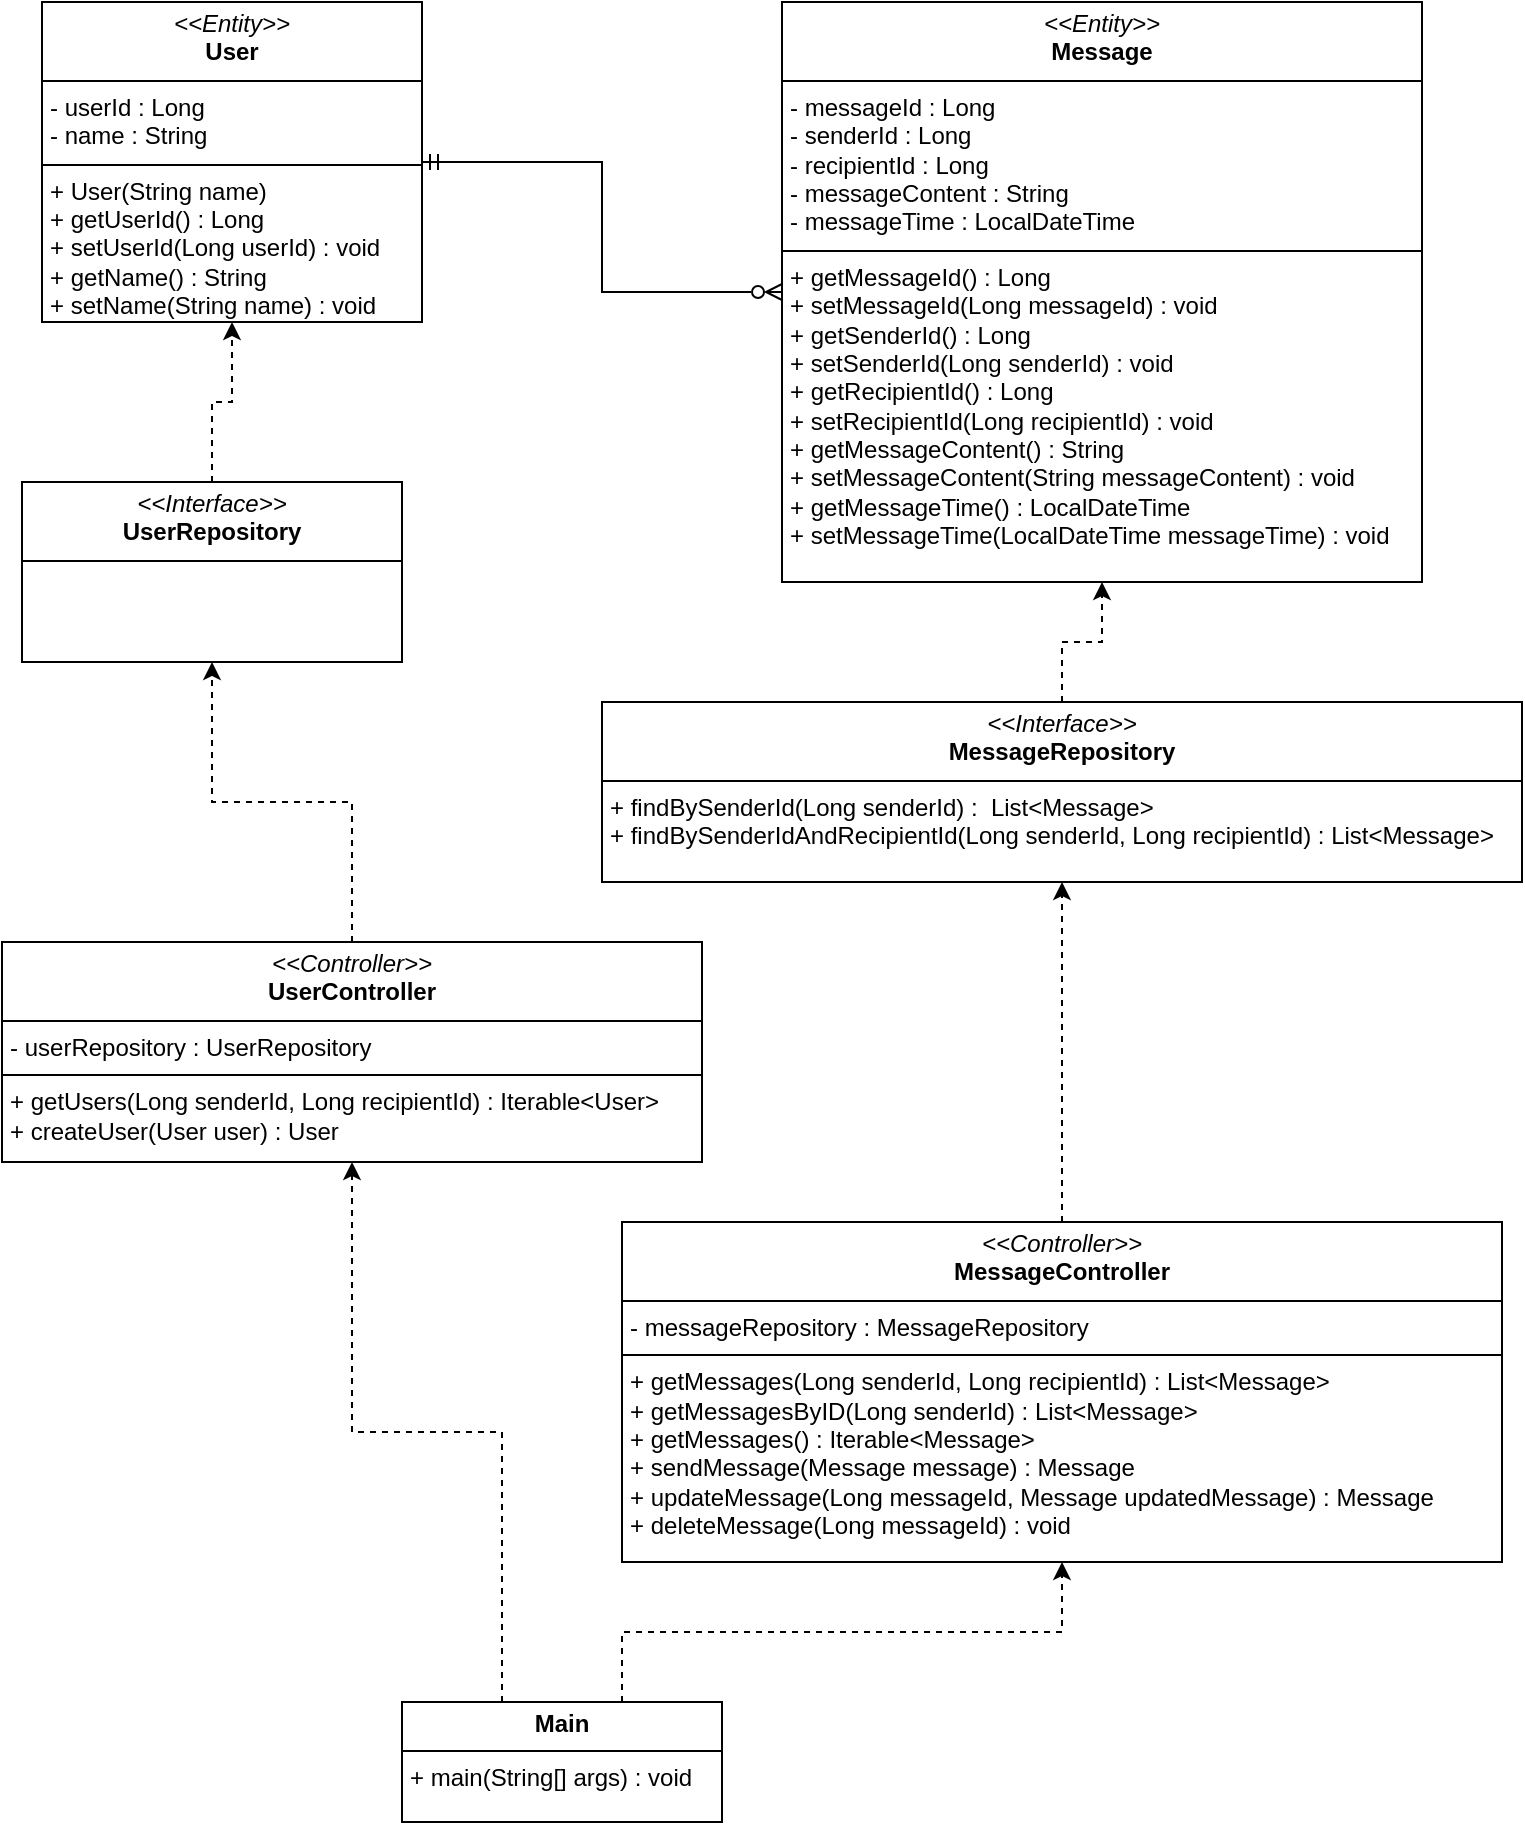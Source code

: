 <mxfile version="24.7.17">
  <diagram id="R2lEEEUBdFMjLlhIrx00" name="Page-1">
    <mxGraphModel dx="2350" dy="1036" grid="1" gridSize="10" guides="1" tooltips="1" connect="1" arrows="1" fold="1" page="1" pageScale="1" pageWidth="850" pageHeight="1100" math="0" shadow="0" extFonts="Permanent Marker^https://fonts.googleapis.com/css?family=Permanent+Marker">
      <root>
        <mxCell id="0" />
        <mxCell id="1" parent="0" />
        <mxCell id="2dO_noVRcBk5jqe2llFu-31" style="edgeStyle=orthogonalEdgeStyle;rounded=0;orthogonalLoop=1;jettySize=auto;html=1;startArrow=ERmandOne;startFill=0;endArrow=ERzeroToMany;endFill=0;" edge="1" parent="1" source="2dO_noVRcBk5jqe2llFu-25" target="2dO_noVRcBk5jqe2llFu-26">
          <mxGeometry relative="1" as="geometry" />
        </mxCell>
        <mxCell id="2dO_noVRcBk5jqe2llFu-25" value="&lt;p style=&quot;margin:0px;margin-top:4px;text-align:center;&quot;&gt;&lt;i&gt;&amp;lt;&amp;lt;Entity&amp;gt;&amp;gt;&lt;/i&gt;&lt;br&gt;&lt;span style=&quot;font-weight: 700; text-wrap: nowrap;&quot;&gt;User&lt;/span&gt;&lt;br&gt;&lt;/p&gt;&lt;hr size=&quot;1&quot; style=&quot;border-style:solid;&quot;&gt;&lt;p style=&quot;margin:0px;margin-left:4px;&quot;&gt;- userId : Long&lt;br&gt;- name : String&lt;/p&gt;&lt;hr size=&quot;1&quot; style=&quot;border-style:solid;&quot;&gt;&lt;p style=&quot;margin:0px;margin-left:4px;&quot;&gt;+&amp;nbsp;User(String name)&lt;/p&gt;&lt;p style=&quot;margin:0px;margin-left:4px;&quot;&gt;+ getUserId() : Long&lt;br&gt;+ setUserId(Long userId) : void&lt;/p&gt;&lt;p style=&quot;margin:0px;margin-left:4px;&quot;&gt;+ getName() : String&lt;br&gt;&lt;/p&gt;&lt;p style=&quot;margin:0px;margin-left:4px;&quot;&gt;+&amp;nbsp;setName(String name) : void&lt;/p&gt;" style="verticalAlign=top;align=left;overflow=fill;html=1;whiteSpace=wrap;" vertex="1" parent="1">
          <mxGeometry x="-780" y="120" width="190" height="160" as="geometry" />
        </mxCell>
        <mxCell id="2dO_noVRcBk5jqe2llFu-26" value="&lt;p style=&quot;margin:0px;margin-top:4px;text-align:center;&quot;&gt;&lt;i&gt;&amp;lt;&amp;lt;Entity&amp;gt;&amp;gt;&lt;/i&gt;&lt;br&gt;&lt;span style=&quot;font-weight: 700; text-wrap: nowrap;&quot;&gt;Message&lt;/span&gt;&lt;br&gt;&lt;/p&gt;&lt;hr size=&quot;1&quot; style=&quot;border-style:solid;&quot;&gt;&lt;p style=&quot;margin:0px;margin-left:4px;&quot;&gt;- messageId : Long&lt;br&gt;-&amp;nbsp;senderId : Long&lt;/p&gt;&lt;p style=&quot;margin:0px;margin-left:4px;&quot;&gt;-&amp;nbsp;recipientId : Long&lt;/p&gt;&lt;p style=&quot;margin:0px;margin-left:4px;&quot;&gt;-&amp;nbsp;messageContent : String&lt;/p&gt;&lt;p style=&quot;margin:0px;margin-left:4px;&quot;&gt;-&amp;nbsp;messageTime : LocalDateTime&lt;/p&gt;&lt;hr size=&quot;1&quot; style=&quot;border-style:solid;&quot;&gt;&lt;p style=&quot;margin:0px;margin-left:4px;&quot;&gt;+&amp;nbsp;getMessageId() : Long&lt;/p&gt;&lt;p style=&quot;margin:0px;margin-left:4px;&quot;&gt;+ setMessageId(Long messageId) : void&lt;br&gt;+ getSenderId() : Long&lt;/p&gt;&lt;p style=&quot;margin:0px;margin-left:4px;&quot;&gt;+ setSenderId(Long senderId) : void&lt;br&gt;&lt;/p&gt;&lt;p style=&quot;margin:0px;margin-left:4px;&quot;&gt;+&amp;nbsp;getRecipientId() : Long&lt;/p&gt;&lt;p style=&quot;margin:0px;margin-left:4px;&quot;&gt;+&amp;nbsp;setRecipientId(Long recipientId) : void&lt;/p&gt;&lt;p style=&quot;margin:0px;margin-left:4px;&quot;&gt;+&amp;nbsp;getMessageContent() : String&lt;/p&gt;&lt;p style=&quot;margin:0px;margin-left:4px;&quot;&gt;+&amp;nbsp;setMessageContent(String messageContent) : void&lt;/p&gt;&lt;p style=&quot;margin:0px;margin-left:4px;&quot;&gt;+&amp;nbsp;getMessageTime() : LocalDateTime&lt;/p&gt;&lt;p style=&quot;margin:0px;margin-left:4px;&quot;&gt;+&amp;nbsp;setMessageTime(LocalDateTime messageTime) : void&lt;/p&gt;" style="verticalAlign=top;align=left;overflow=fill;html=1;whiteSpace=wrap;" vertex="1" parent="1">
          <mxGeometry x="-410" y="120" width="320" height="290" as="geometry" />
        </mxCell>
        <mxCell id="2dO_noVRcBk5jqe2llFu-35" style="edgeStyle=orthogonalEdgeStyle;rounded=0;orthogonalLoop=1;jettySize=auto;html=1;entryX=0.5;entryY=1;entryDx=0;entryDy=0;dashed=1;" edge="1" parent="1" source="2dO_noVRcBk5jqe2llFu-27" target="2dO_noVRcBk5jqe2llFu-25">
          <mxGeometry relative="1" as="geometry" />
        </mxCell>
        <mxCell id="2dO_noVRcBk5jqe2llFu-27" value="&lt;p style=&quot;margin:0px;margin-top:4px;text-align:center;&quot;&gt;&lt;i&gt;&amp;lt;&amp;lt;Interface&amp;gt;&amp;gt;&lt;/i&gt;&lt;br&gt;&lt;span style=&quot;text-wrap: nowrap;&quot;&gt;&lt;b&gt;UserRepository&lt;/b&gt;&lt;/span&gt;&lt;br&gt;&lt;/p&gt;&lt;hr size=&quot;1&quot; style=&quot;border-style:solid;&quot;&gt;&lt;p style=&quot;margin:0px;margin-left:4px;&quot;&gt;&lt;br&gt;&lt;/p&gt;" style="verticalAlign=top;align=left;overflow=fill;html=1;whiteSpace=wrap;" vertex="1" parent="1">
          <mxGeometry x="-790" y="360" width="190" height="90" as="geometry" />
        </mxCell>
        <mxCell id="2dO_noVRcBk5jqe2llFu-36" style="edgeStyle=orthogonalEdgeStyle;rounded=0;orthogonalLoop=1;jettySize=auto;html=1;dashed=1;" edge="1" parent="1" source="2dO_noVRcBk5jqe2llFu-28" target="2dO_noVRcBk5jqe2llFu-26">
          <mxGeometry relative="1" as="geometry" />
        </mxCell>
        <mxCell id="2dO_noVRcBk5jqe2llFu-28" value="&lt;p style=&quot;margin:0px;margin-top:4px;text-align:center;&quot;&gt;&lt;i&gt;&amp;lt;&amp;lt;Interface&amp;gt;&amp;gt;&lt;/i&gt;&lt;br&gt;&lt;span style=&quot;font-weight: 700; text-wrap: nowrap;&quot;&gt;MessageRepository&lt;/span&gt;&lt;br&gt;&lt;/p&gt;&lt;hr size=&quot;1&quot; style=&quot;border-style:solid;&quot;&gt;&lt;p style=&quot;margin:0px;margin-left:4px;&quot;&gt;&lt;/p&gt;&lt;p style=&quot;margin:0px;margin-left:4px;&quot;&gt;+&amp;nbsp;findBySenderId(Long senderId) :&amp;nbsp; List&amp;lt;Message&amp;gt;&lt;/p&gt;&lt;p style=&quot;margin:0px;margin-left:4px;&quot;&gt;+ findBySenderIdAndRecipientId(Long senderId, Long recipientId) : List&amp;lt;Message&amp;gt;&lt;br&gt;&lt;/p&gt;" style="verticalAlign=top;align=left;overflow=fill;html=1;whiteSpace=wrap;" vertex="1" parent="1">
          <mxGeometry x="-500" y="470" width="460" height="90" as="geometry" />
        </mxCell>
        <mxCell id="2dO_noVRcBk5jqe2llFu-33" style="edgeStyle=orthogonalEdgeStyle;rounded=0;orthogonalLoop=1;jettySize=auto;html=1;entryX=0.5;entryY=1;entryDx=0;entryDy=0;dashed=1;" edge="1" parent="1" source="2dO_noVRcBk5jqe2llFu-29" target="2dO_noVRcBk5jqe2llFu-27">
          <mxGeometry relative="1" as="geometry" />
        </mxCell>
        <mxCell id="2dO_noVRcBk5jqe2llFu-29" value="&lt;p style=&quot;margin:0px;margin-top:4px;text-align:center;&quot;&gt;&lt;i&gt;&amp;lt;&amp;lt;Controller&amp;gt;&amp;gt;&lt;/i&gt;&lt;br&gt;&lt;span style=&quot;font-weight: 700; text-wrap: nowrap;&quot;&gt;UserController&lt;/span&gt;&lt;br&gt;&lt;/p&gt;&lt;hr size=&quot;1&quot; style=&quot;border-style:solid;&quot;&gt;&lt;p style=&quot;margin:0px;margin-left:4px;&quot;&gt;-&amp;nbsp;&lt;span style=&quot;background-color: initial;&quot;&gt;userRepository : UserRepository&lt;/span&gt;&lt;/p&gt;&lt;hr size=&quot;1&quot; style=&quot;border-style:solid;&quot;&gt;&lt;p style=&quot;margin:0px;margin-left:4px;&quot;&gt;+&amp;nbsp;getUsers(Long senderId, Long recipientId) : Iterable&amp;lt;User&amp;gt;&lt;/p&gt;&lt;p style=&quot;margin:0px;margin-left:4px;&quot;&gt;+&amp;nbsp;createUser(User user) : User&lt;br&gt;&lt;/p&gt;" style="verticalAlign=top;align=left;overflow=fill;html=1;whiteSpace=wrap;" vertex="1" parent="1">
          <mxGeometry x="-800" y="590" width="350" height="110" as="geometry" />
        </mxCell>
        <mxCell id="2dO_noVRcBk5jqe2llFu-34" style="edgeStyle=orthogonalEdgeStyle;rounded=0;orthogonalLoop=1;jettySize=auto;html=1;dashed=1;" edge="1" parent="1" source="2dO_noVRcBk5jqe2llFu-30" target="2dO_noVRcBk5jqe2llFu-28">
          <mxGeometry relative="1" as="geometry" />
        </mxCell>
        <mxCell id="2dO_noVRcBk5jqe2llFu-30" value="&lt;p style=&quot;margin:0px;margin-top:4px;text-align:center;&quot;&gt;&lt;i&gt;&amp;lt;&amp;lt;Controller&amp;gt;&amp;gt;&lt;/i&gt;&lt;br&gt;&lt;span style=&quot;font-weight: 700; text-wrap: nowrap;&quot;&gt;MessageController&lt;/span&gt;&lt;br&gt;&lt;/p&gt;&lt;hr size=&quot;1&quot; style=&quot;border-style:solid;&quot;&gt;&lt;p style=&quot;margin:0px;margin-left:4px;&quot;&gt;-&amp;nbsp;messageRepository : MessageRepository&lt;/p&gt;&lt;hr size=&quot;1&quot; style=&quot;border-style:solid;&quot;&gt;&lt;p style=&quot;margin:0px;margin-left:4px;&quot;&gt;+&amp;nbsp;getMessages(Long senderId, Long recipientId) : List&amp;lt;Message&amp;gt;&lt;/p&gt;&lt;p style=&quot;margin:0px;margin-left:4px;&quot;&gt;+&amp;nbsp;getMessagesByID(Long senderId) : List&amp;lt;Message&amp;gt;&lt;br&gt;&lt;/p&gt;&lt;p style=&quot;margin:0px;margin-left:4px;&quot;&gt;+&amp;nbsp;getMessages() : Iterable&amp;lt;Message&amp;gt;&lt;br&gt;+&amp;nbsp;sendMessage(Message message) : Message&lt;/p&gt;&lt;p style=&quot;margin:0px;margin-left:4px;&quot;&gt;+&amp;nbsp;updateMessage(Long messageId, Message updatedMessage) : Message&lt;/p&gt;&lt;p style=&quot;margin:0px;margin-left:4px;&quot;&gt;+&amp;nbsp;deleteMessage(Long messageId) : void&lt;/p&gt;" style="verticalAlign=top;align=left;overflow=fill;html=1;whiteSpace=wrap;" vertex="1" parent="1">
          <mxGeometry x="-490" y="730" width="440" height="170" as="geometry" />
        </mxCell>
        <mxCell id="2dO_noVRcBk5jqe2llFu-38" style="edgeStyle=orthogonalEdgeStyle;rounded=0;orthogonalLoop=1;jettySize=auto;html=1;dashed=1;" edge="1" parent="1" source="2dO_noVRcBk5jqe2llFu-37" target="2dO_noVRcBk5jqe2llFu-30">
          <mxGeometry relative="1" as="geometry">
            <Array as="points">
              <mxPoint x="-490" y="935" />
              <mxPoint x="-270" y="935" />
            </Array>
          </mxGeometry>
        </mxCell>
        <mxCell id="2dO_noVRcBk5jqe2llFu-39" style="edgeStyle=orthogonalEdgeStyle;rounded=0;orthogonalLoop=1;jettySize=auto;html=1;dashed=1;" edge="1" parent="1" source="2dO_noVRcBk5jqe2llFu-37" target="2dO_noVRcBk5jqe2llFu-29">
          <mxGeometry relative="1" as="geometry">
            <Array as="points">
              <mxPoint x="-550" y="835" />
              <mxPoint x="-625" y="835" />
            </Array>
          </mxGeometry>
        </mxCell>
        <mxCell id="2dO_noVRcBk5jqe2llFu-37" value="&lt;p style=&quot;margin:0px;margin-top:4px;text-align:center;&quot;&gt;&lt;span style=&quot;font-weight: 700; text-wrap: nowrap;&quot;&gt;Main&lt;/span&gt;&lt;/p&gt;&lt;hr size=&quot;1&quot; style=&quot;border-style:solid;&quot;&gt;&lt;p style=&quot;margin:0px;margin-left:4px;&quot;&gt;+&amp;nbsp;main(String[] args) : void&lt;/p&gt;" style="verticalAlign=top;align=left;overflow=fill;html=1;whiteSpace=wrap;" vertex="1" parent="1">
          <mxGeometry x="-600" y="970" width="160" height="60" as="geometry" />
        </mxCell>
      </root>
    </mxGraphModel>
  </diagram>
</mxfile>

